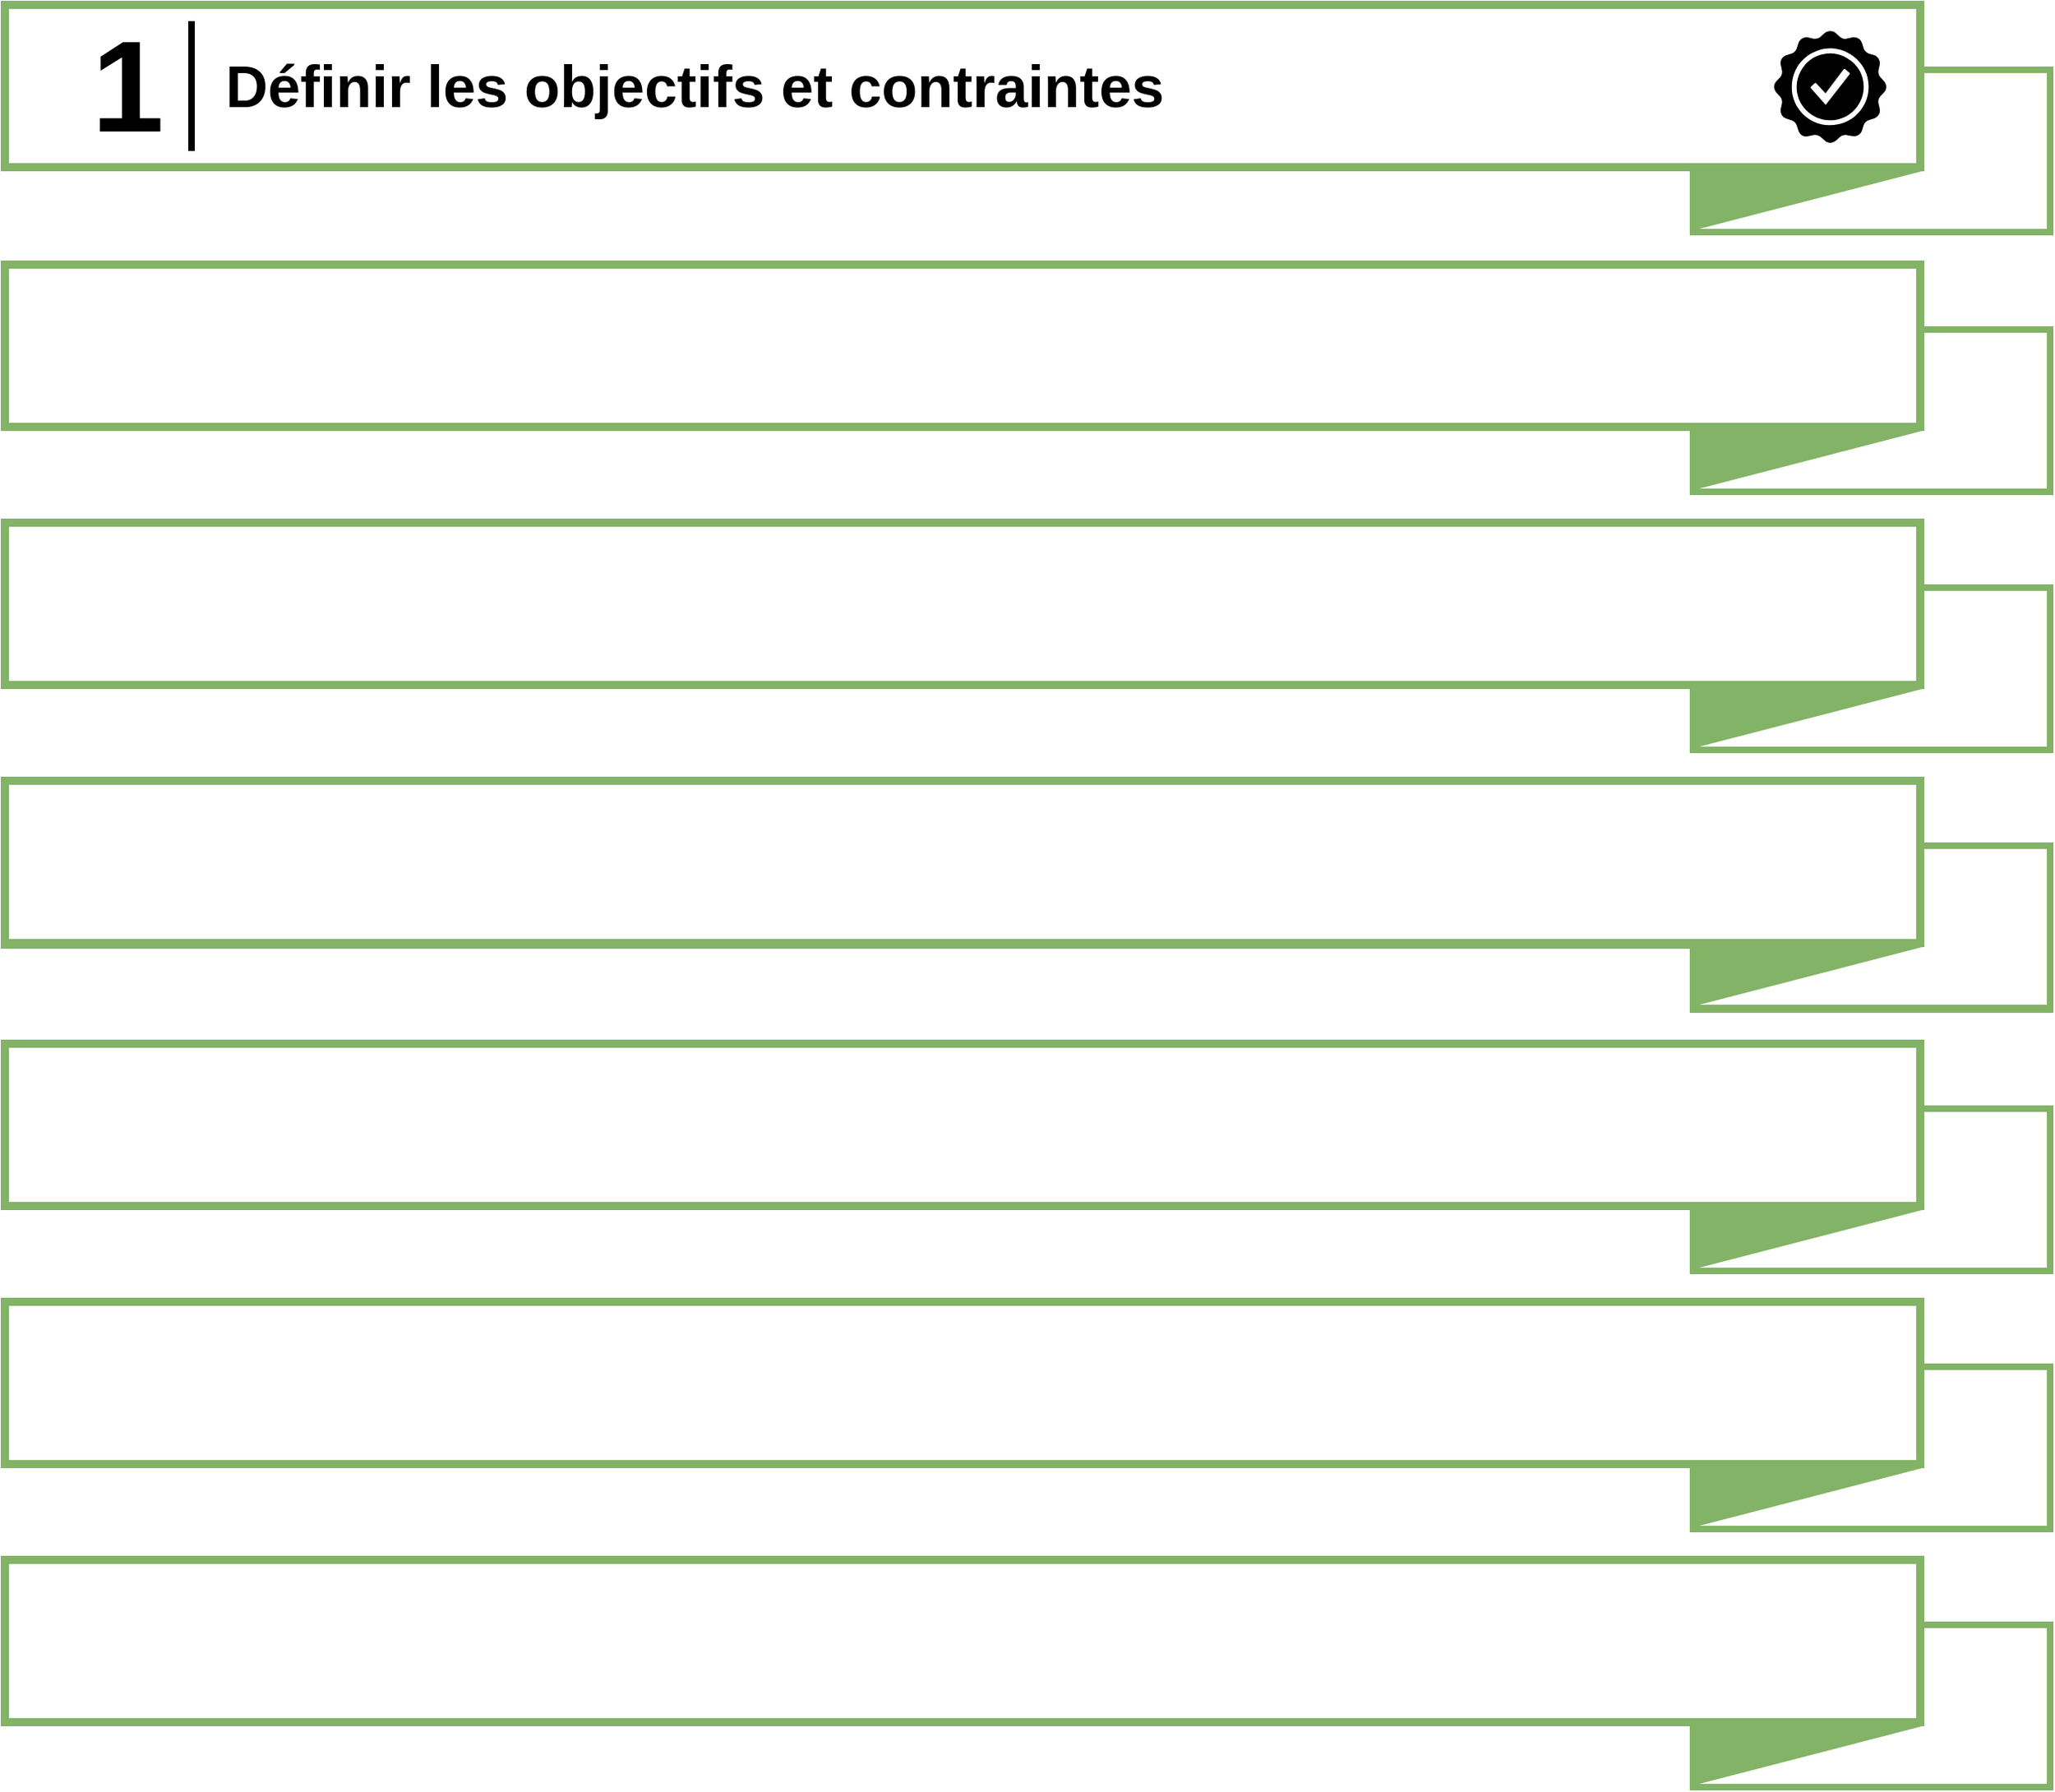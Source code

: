 <mxfile version="16.5.1" type="device"><diagram name="Page-1" id="1622d65d-c77d-c4b6-e0e7-3c11208c8684"><mxGraphModel dx="2816" dy="1782" grid="1" gridSize="10" guides="1" tooltips="1" connect="1" arrows="1" fold="1" page="1" pageScale="1.5" pageWidth="1169" pageHeight="826" background="none" math="0" shadow="0"><root><mxCell id="0" style=";html=1;"/><mxCell id="1" style=";html=1;" parent="0"/><mxCell id="869962fe87da545-3" value="" style="whiteSpace=wrap;html=1;rounded=0;shadow=0;dashed=0;strokeWidth=4;fontFamily=Tahoma;fontSize=10;fontColor=#FFFFFF;strokeColor=#82B366;fillColor=default;gradientColor=none;gradientDirection=west;" parent="1" vertex="1"><mxGeometry x="1360" y="122" width="220" height="100" as="geometry"/></mxCell><mxCell id="869962fe87da545-2" value="" style="html=1;shadow=0;dashed=0;align=center;verticalAlign=middle;shape=mxgraph.arrows2.arrow;dy=0;dx=0;notch=0;rounded=0;strokeColor=#82B366;strokeWidth=5;fillColor=default;fontFamily=Tahoma;fontSize=10;fontColor=#FFFFFF;gradientColor=none;gradientDirection=east;" parent="1" vertex="1"><mxGeometry x="320" y="82" width="1180" height="100" as="geometry"/></mxCell><mxCell id="869962fe87da545-4" value="" style="verticalLabelPosition=bottom;verticalAlign=top;html=1;strokeWidth=4;shape=mxgraph.basic.orthogonal_triangle;rounded=0;shadow=0;dashed=0;fontFamily=Tahoma;fontSize=10;fontColor=#FFFFFF;flipV=1;fillColor=#82B366;strokeColor=none;" parent="1" vertex="1"><mxGeometry x="1360" y="184" width="143" height="37" as="geometry"/></mxCell><mxCell id="869962fe87da545-19" value="&lt;font style=&quot;font-size: 80px&quot; color=&quot;#000000&quot;&gt;1&lt;/font&gt;" style="text;html=1;strokeColor=none;fillColor=none;align=right;verticalAlign=middle;whiteSpace=wrap;rounded=0;shadow=0;dashed=0;fontFamily=Helvetica;fontSize=80;fontColor=#FFFFFF;fontStyle=1" parent="1" vertex="1"><mxGeometry x="370" y="92" width="50" height="80" as="geometry"/></mxCell><mxCell id="869962fe87da545-24" value="" style="line;strokeWidth=4;direction=south;html=1;rounded=0;shadow=0;dashed=0;fillColor=none;gradientColor=#AD0002;fontFamily=Helvetica;fontSize=150;fontColor=#FFFFFF;align=right;strokeColor=#000000;" parent="1" vertex="1"><mxGeometry x="430" y="92" width="10" height="80" as="geometry"/></mxCell><mxCell id="lwEGc4vEuPetbj3JGyn8-16" value="&lt;h1 style=&quot;font-size: 36px&quot;&gt;&lt;span style=&quot;font-size: 36px&quot;&gt;&lt;font style=&quot;font-size: 36px&quot; color=&quot;#000000&quot;&gt;Définir les objectifs et contraintes&lt;/font&gt;&lt;/span&gt;&lt;br style=&quot;font-size: 36px&quot;&gt;&lt;/h1&gt;" style="text;html=1;strokeColor=none;fillColor=none;spacing=0;spacingTop=0;whiteSpace=wrap;overflow=hidden;rounded=0;shadow=0;dashed=0;fontFamily=Helvetica;fontSize=36;fontColor=#FFFFFF;align=left;verticalAlign=middle;horizontal=1;" parent="1" vertex="1"><mxGeometry x="456" y="82" width="930" height="100" as="geometry"/></mxCell><mxCell id="lwEGc4vEuPetbj3JGyn8-61" value="" style="shadow=0;dashed=0;html=1;strokeColor=none;fillColor=#000000;labelPosition=center;verticalLabelPosition=bottom;verticalAlign=top;shape=mxgraph.office.concepts.best_practices;rounded=0;fontFamily=Helvetica;fontSize=12;fontColor=#FFFFFF;align=left;" parent="1" vertex="1"><mxGeometry x="1409.5" y="97.5" width="70" height="70" as="geometry"/></mxCell><mxCell id="Plx5w7UJcnRoztjxgcqJ-49" value="" style="whiteSpace=wrap;html=1;rounded=0;shadow=0;dashed=0;strokeWidth=4;fontFamily=Tahoma;fontSize=10;fontColor=#FFFFFF;strokeColor=#82B366;fillColor=default;gradientColor=none;gradientDirection=west;" vertex="1" parent="1"><mxGeometry x="1360" y="282" width="220" height="100" as="geometry"/></mxCell><mxCell id="Plx5w7UJcnRoztjxgcqJ-50" value="" style="html=1;shadow=0;dashed=0;align=center;verticalAlign=middle;shape=mxgraph.arrows2.arrow;dy=0;dx=0;notch=0;rounded=0;strokeColor=#82B366;strokeWidth=5;fillColor=default;fontFamily=Tahoma;fontSize=10;fontColor=#FFFFFF;gradientColor=none;gradientDirection=east;" vertex="1" parent="1"><mxGeometry x="320" y="242" width="1180" height="100" as="geometry"/></mxCell><mxCell id="Plx5w7UJcnRoztjxgcqJ-51" value="" style="verticalLabelPosition=bottom;verticalAlign=top;html=1;strokeWidth=4;shape=mxgraph.basic.orthogonal_triangle;rounded=0;shadow=0;dashed=0;fontFamily=Tahoma;fontSize=10;fontColor=#FFFFFF;flipV=1;fillColor=#82B366;strokeColor=none;" vertex="1" parent="1"><mxGeometry x="1360" y="344" width="143" height="37" as="geometry"/></mxCell><mxCell id="Plx5w7UJcnRoztjxgcqJ-52" value="&lt;font style=&quot;font-size: 80px&quot; color=&quot;#000000&quot;&gt;2&lt;/font&gt;" style="text;html=1;strokeColor=none;fillColor=none;align=right;verticalAlign=middle;whiteSpace=wrap;rounded=0;shadow=0;dashed=0;fontFamily=Helvetica;fontSize=80;fontColor=#FFFFFF;fontStyle=1" vertex="1" parent="1"><mxGeometry x="370" y="252" width="50" height="80" as="geometry"/></mxCell><mxCell id="Plx5w7UJcnRoztjxgcqJ-53" value="" style="line;strokeWidth=4;direction=south;html=1;rounded=0;shadow=0;dashed=0;fillColor=none;gradientColor=#AD0002;fontFamily=Helvetica;fontSize=150;fontColor=#FFFFFF;align=right;strokeColor=#000000;" vertex="1" parent="1"><mxGeometry x="430" y="252" width="10" height="80" as="geometry"/></mxCell><mxCell id="Plx5w7UJcnRoztjxgcqJ-54" value="&lt;h1 style=&quot;font-size: 36px&quot;&gt;&lt;font color=&quot;#000000&quot;&gt;Analyser les process de dev/déploiement existant&lt;/font&gt;&lt;/h1&gt;" style="text;html=1;strokeColor=none;fillColor=none;spacing=0;spacingTop=0;whiteSpace=wrap;overflow=hidden;rounded=0;shadow=0;dashed=0;fontFamily=Helvetica;fontSize=36;fontColor=#FFFFFF;align=left;verticalAlign=middle;horizontal=1;" vertex="1" parent="1"><mxGeometry x="456" y="242" width="930" height="100" as="geometry"/></mxCell><mxCell id="Plx5w7UJcnRoztjxgcqJ-56" value="" style="whiteSpace=wrap;html=1;rounded=0;shadow=0;dashed=0;strokeWidth=4;fontFamily=Tahoma;fontSize=10;fontColor=#FFFFFF;strokeColor=#82B366;fillColor=default;gradientColor=none;gradientDirection=west;" vertex="1" parent="1"><mxGeometry x="1360" y="441" width="220" height="100" as="geometry"/></mxCell><mxCell id="Plx5w7UJcnRoztjxgcqJ-57" value="" style="html=1;shadow=0;dashed=0;align=center;verticalAlign=middle;shape=mxgraph.arrows2.arrow;dy=0;dx=0;notch=0;rounded=0;strokeColor=#82B366;strokeWidth=5;fillColor=default;fontFamily=Tahoma;fontSize=10;fontColor=#FFFFFF;gradientColor=none;gradientDirection=east;" vertex="1" parent="1"><mxGeometry x="320" y="401" width="1180" height="100" as="geometry"/></mxCell><mxCell id="Plx5w7UJcnRoztjxgcqJ-58" value="" style="verticalLabelPosition=bottom;verticalAlign=top;html=1;strokeWidth=4;shape=mxgraph.basic.orthogonal_triangle;rounded=0;shadow=0;dashed=0;fontFamily=Tahoma;fontSize=10;fontColor=#FFFFFF;flipV=1;fillColor=#82B366;strokeColor=none;" vertex="1" parent="1"><mxGeometry x="1360" y="503" width="143" height="37" as="geometry"/></mxCell><mxCell id="Plx5w7UJcnRoztjxgcqJ-59" value="&lt;font style=&quot;font-size: 80px&quot; color=&quot;#000000&quot;&gt;3&lt;/font&gt;" style="text;html=1;strokeColor=none;fillColor=none;align=right;verticalAlign=middle;whiteSpace=wrap;rounded=0;shadow=0;dashed=0;fontFamily=Helvetica;fontSize=80;fontColor=#FFFFFF;fontStyle=1" vertex="1" parent="1"><mxGeometry x="370" y="411" width="50" height="80" as="geometry"/></mxCell><mxCell id="Plx5w7UJcnRoztjxgcqJ-60" value="" style="line;strokeWidth=4;direction=south;html=1;rounded=0;shadow=0;dashed=0;fillColor=none;gradientColor=#AD0002;fontFamily=Helvetica;fontSize=150;fontColor=#FFFFFF;align=right;strokeColor=#000000;" vertex="1" parent="1"><mxGeometry x="430" y="411" width="10" height="80" as="geometry"/></mxCell><mxCell id="Plx5w7UJcnRoztjxgcqJ-61" value="&lt;h1 style=&quot;font-size: 36px&quot;&gt;&lt;b&gt;&lt;font color=&quot;#000000&quot;&gt;Déterminer les étapes clés ou cas particuliers&lt;/font&gt;&lt;/b&gt;&lt;br style=&quot;font-size: 36px&quot;&gt;&lt;/h1&gt;" style="text;html=1;strokeColor=none;fillColor=none;spacing=0;spacingTop=0;whiteSpace=wrap;overflow=hidden;rounded=0;shadow=0;dashed=0;fontFamily=Helvetica;fontSize=36;fontColor=#FFFFFF;align=left;verticalAlign=middle;horizontal=1;" vertex="1" parent="1"><mxGeometry x="456" y="401" width="930" height="100" as="geometry"/></mxCell><mxCell id="Plx5w7UJcnRoztjxgcqJ-63" value="" style="whiteSpace=wrap;html=1;rounded=0;shadow=0;dashed=0;strokeWidth=4;fontFamily=Tahoma;fontSize=10;fontColor=#FFFFFF;strokeColor=#82B366;fillColor=default;gradientColor=none;gradientDirection=west;" vertex="1" parent="1"><mxGeometry x="1360" y="601" width="220" height="100" as="geometry"/></mxCell><mxCell id="Plx5w7UJcnRoztjxgcqJ-64" value="" style="html=1;shadow=0;dashed=0;align=center;verticalAlign=middle;shape=mxgraph.arrows2.arrow;dy=0;dx=0;notch=0;rounded=0;strokeColor=#82B366;strokeWidth=5;fillColor=default;fontFamily=Tahoma;fontSize=10;fontColor=#FFFFFF;gradientColor=none;gradientDirection=east;" vertex="1" parent="1"><mxGeometry x="320" y="561" width="1180" height="100" as="geometry"/></mxCell><mxCell id="Plx5w7UJcnRoztjxgcqJ-65" value="" style="verticalLabelPosition=bottom;verticalAlign=top;html=1;strokeWidth=4;shape=mxgraph.basic.orthogonal_triangle;rounded=0;shadow=0;dashed=0;fontFamily=Tahoma;fontSize=10;fontColor=#FFFFFF;flipV=1;fillColor=#82B366;strokeColor=none;" vertex="1" parent="1"><mxGeometry x="1360" y="663" width="143" height="37" as="geometry"/></mxCell><mxCell id="Plx5w7UJcnRoztjxgcqJ-66" value="&lt;font style=&quot;font-size: 80px&quot; color=&quot;#000000&quot;&gt;4&lt;/font&gt;" style="text;html=1;strokeColor=none;fillColor=none;align=right;verticalAlign=middle;whiteSpace=wrap;rounded=0;shadow=0;dashed=0;fontFamily=Helvetica;fontSize=80;fontColor=#FFFFFF;fontStyle=1" vertex="1" parent="1"><mxGeometry x="370" y="571" width="50" height="80" as="geometry"/></mxCell><mxCell id="Plx5w7UJcnRoztjxgcqJ-67" value="" style="line;strokeWidth=4;direction=south;html=1;rounded=0;shadow=0;dashed=0;fillColor=none;gradientColor=#AD0002;fontFamily=Helvetica;fontSize=150;fontColor=#FFFFFF;align=right;strokeColor=#000000;" vertex="1" parent="1"><mxGeometry x="430" y="571" width="10" height="80" as="geometry"/></mxCell><mxCell id="Plx5w7UJcnRoztjxgcqJ-68" value="&lt;h1 style=&quot;font-size: 36px&quot;&gt;&lt;b&gt;&lt;font color=&quot;#000000&quot;&gt;Définir les feedbacks aux différentes étapes&lt;/font&gt;&lt;/b&gt;&lt;br style=&quot;font-size: 36px&quot;&gt;&lt;/h1&gt;" style="text;html=1;strokeColor=none;fillColor=none;spacing=0;spacingTop=0;whiteSpace=wrap;overflow=hidden;rounded=0;shadow=0;dashed=0;fontFamily=Helvetica;fontSize=36;fontColor=#FFFFFF;align=left;verticalAlign=middle;horizontal=1;" vertex="1" parent="1"><mxGeometry x="456" y="561" width="930" height="100" as="geometry"/></mxCell><mxCell id="Plx5w7UJcnRoztjxgcqJ-70" value="" style="whiteSpace=wrap;html=1;rounded=0;shadow=0;dashed=0;strokeWidth=4;fontFamily=Tahoma;fontSize=10;fontColor=#FFFFFF;strokeColor=#82B366;fillColor=default;gradientColor=none;gradientDirection=west;" vertex="1" parent="1"><mxGeometry x="1360" y="762" width="220" height="100" as="geometry"/></mxCell><mxCell id="Plx5w7UJcnRoztjxgcqJ-71" value="" style="html=1;shadow=0;dashed=0;align=center;verticalAlign=middle;shape=mxgraph.arrows2.arrow;dy=0;dx=0;notch=0;rounded=0;strokeColor=#82B366;strokeWidth=5;fillColor=default;fontFamily=Tahoma;fontSize=10;fontColor=#FFFFFF;gradientColor=none;gradientDirection=east;" vertex="1" parent="1"><mxGeometry x="320" y="722" width="1180" height="100" as="geometry"/></mxCell><mxCell id="Plx5w7UJcnRoztjxgcqJ-72" value="" style="verticalLabelPosition=bottom;verticalAlign=top;html=1;strokeWidth=4;shape=mxgraph.basic.orthogonal_triangle;rounded=0;shadow=0;dashed=0;fontFamily=Tahoma;fontSize=10;fontColor=#FFFFFF;flipV=1;fillColor=#82B366;strokeColor=none;" vertex="1" parent="1"><mxGeometry x="1360" y="824" width="143" height="37" as="geometry"/></mxCell><mxCell id="Plx5w7UJcnRoztjxgcqJ-73" value="&lt;font style=&quot;font-size: 80px&quot; color=&quot;#000000&quot;&gt;5&lt;/font&gt;" style="text;html=1;strokeColor=none;fillColor=none;align=right;verticalAlign=middle;whiteSpace=wrap;rounded=0;shadow=0;dashed=0;fontFamily=Helvetica;fontSize=80;fontColor=#FFFFFF;fontStyle=1" vertex="1" parent="1"><mxGeometry x="370" y="732" width="50" height="80" as="geometry"/></mxCell><mxCell id="Plx5w7UJcnRoztjxgcqJ-74" value="" style="line;strokeWidth=4;direction=south;html=1;rounded=0;shadow=0;dashed=0;fillColor=none;gradientColor=#AD0002;fontFamily=Helvetica;fontSize=150;fontColor=#FFFFFF;align=right;strokeColor=#000000;" vertex="1" parent="1"><mxGeometry x="430" y="732" width="10" height="80" as="geometry"/></mxCell><mxCell id="Plx5w7UJcnRoztjxgcqJ-75" value="&lt;h1 style=&quot;font-size: 36px&quot;&gt;&lt;b&gt;&lt;font color=&quot;#000000&quot;&gt;Définir les taches déclenchées automatiquement&lt;/font&gt;&lt;/b&gt;&lt;br style=&quot;font-size: 36px&quot;&gt;&lt;/h1&gt;" style="text;html=1;strokeColor=none;fillColor=none;spacing=0;spacingTop=0;whiteSpace=wrap;overflow=hidden;rounded=0;shadow=0;dashed=0;fontFamily=Helvetica;fontSize=36;fontColor=#FFFFFF;align=left;verticalAlign=middle;horizontal=1;" vertex="1" parent="1"><mxGeometry x="456" y="722" width="930" height="100" as="geometry"/></mxCell><mxCell id="Plx5w7UJcnRoztjxgcqJ-77" value="" style="whiteSpace=wrap;html=1;rounded=0;shadow=0;dashed=0;strokeWidth=4;fontFamily=Tahoma;fontSize=10;fontColor=#FFFFFF;strokeColor=#82B366;fillColor=default;gradientColor=none;gradientDirection=west;" vertex="1" parent="1"><mxGeometry x="1360" y="921" width="220" height="100" as="geometry"/></mxCell><mxCell id="Plx5w7UJcnRoztjxgcqJ-78" value="" style="html=1;shadow=0;dashed=0;align=center;verticalAlign=middle;shape=mxgraph.arrows2.arrow;dy=0;dx=0;notch=0;rounded=0;strokeColor=#82B366;strokeWidth=5;fillColor=default;fontFamily=Tahoma;fontSize=10;fontColor=#FFFFFF;gradientColor=none;gradientDirection=east;" vertex="1" parent="1"><mxGeometry x="320" y="881" width="1180" height="100" as="geometry"/></mxCell><mxCell id="Plx5w7UJcnRoztjxgcqJ-79" value="" style="verticalLabelPosition=bottom;verticalAlign=top;html=1;strokeWidth=4;shape=mxgraph.basic.orthogonal_triangle;rounded=0;shadow=0;dashed=0;fontFamily=Tahoma;fontSize=10;fontColor=#FFFFFF;flipV=1;fillColor=#82B366;strokeColor=none;" vertex="1" parent="1"><mxGeometry x="1360" y="983" width="143" height="37" as="geometry"/></mxCell><mxCell id="Plx5w7UJcnRoztjxgcqJ-80" value="&lt;font style=&quot;font-size: 80px&quot; color=&quot;#000000&quot;&gt;6&lt;/font&gt;" style="text;html=1;strokeColor=none;fillColor=none;align=right;verticalAlign=middle;whiteSpace=wrap;rounded=0;shadow=0;dashed=0;fontFamily=Helvetica;fontSize=80;fontColor=#FFFFFF;fontStyle=1" vertex="1" parent="1"><mxGeometry x="370" y="891" width="50" height="80" as="geometry"/></mxCell><mxCell id="Plx5w7UJcnRoztjxgcqJ-81" value="" style="line;strokeWidth=4;direction=south;html=1;rounded=0;shadow=0;dashed=0;fillColor=none;gradientColor=#AD0002;fontFamily=Helvetica;fontSize=150;fontColor=#FFFFFF;align=right;strokeColor=#000000;" vertex="1" parent="1"><mxGeometry x="430" y="891" width="10" height="80" as="geometry"/></mxCell><mxCell id="Plx5w7UJcnRoztjxgcqJ-82" value="&lt;h1 style=&quot;font-size: 36px&quot;&gt;&lt;b&gt;&lt;font color=&quot;#000000&quot;&gt;Choisir les outils&lt;/font&gt;&lt;/b&gt;&lt;br style=&quot;font-size: 36px&quot;&gt;&lt;/h1&gt;" style="text;html=1;strokeColor=none;fillColor=none;spacing=0;spacingTop=0;whiteSpace=wrap;overflow=hidden;rounded=0;shadow=0;dashed=0;fontFamily=Helvetica;fontSize=36;fontColor=#FFFFFF;align=left;verticalAlign=middle;horizontal=1;" vertex="1" parent="1"><mxGeometry x="456" y="881" width="930" height="100" as="geometry"/></mxCell><mxCell id="Plx5w7UJcnRoztjxgcqJ-84" value="" style="whiteSpace=wrap;html=1;rounded=0;shadow=0;dashed=0;strokeWidth=4;fontFamily=Tahoma;fontSize=10;fontColor=#FFFFFF;strokeColor=#82B366;fillColor=default;gradientColor=none;gradientDirection=west;" vertex="1" parent="1"><mxGeometry x="1360" y="1080" width="220" height="100" as="geometry"/></mxCell><mxCell id="Plx5w7UJcnRoztjxgcqJ-85" value="" style="html=1;shadow=0;dashed=0;align=center;verticalAlign=middle;shape=mxgraph.arrows2.arrow;dy=0;dx=0;notch=0;rounded=0;strokeColor=#82B366;strokeWidth=5;fillColor=default;fontFamily=Tahoma;fontSize=10;fontColor=#FFFFFF;gradientColor=none;gradientDirection=east;" vertex="1" parent="1"><mxGeometry x="320" y="1040" width="1180" height="100" as="geometry"/></mxCell><mxCell id="Plx5w7UJcnRoztjxgcqJ-86" value="" style="verticalLabelPosition=bottom;verticalAlign=top;html=1;strokeWidth=4;shape=mxgraph.basic.orthogonal_triangle;rounded=0;shadow=0;dashed=0;fontFamily=Tahoma;fontSize=10;fontColor=#FFFFFF;flipV=1;fillColor=#82B366;strokeColor=none;" vertex="1" parent="1"><mxGeometry x="1360" y="1142" width="143" height="37" as="geometry"/></mxCell><mxCell id="Plx5w7UJcnRoztjxgcqJ-87" value="&lt;font style=&quot;font-size: 80px&quot; color=&quot;#000000&quot;&gt;7&lt;/font&gt;" style="text;html=1;strokeColor=none;fillColor=none;align=right;verticalAlign=middle;whiteSpace=wrap;rounded=0;shadow=0;dashed=0;fontFamily=Helvetica;fontSize=80;fontColor=#FFFFFF;fontStyle=1" vertex="1" parent="1"><mxGeometry x="370" y="1050" width="50" height="80" as="geometry"/></mxCell><mxCell id="Plx5w7UJcnRoztjxgcqJ-88" value="" style="line;strokeWidth=4;direction=south;html=1;rounded=0;shadow=0;dashed=0;fillColor=none;gradientColor=#AD0002;fontFamily=Helvetica;fontSize=150;fontColor=#FFFFFF;align=right;strokeColor=#000000;" vertex="1" parent="1"><mxGeometry x="430" y="1050" width="10" height="80" as="geometry"/></mxCell><mxCell id="Plx5w7UJcnRoztjxgcqJ-89" value="&lt;h1 style=&quot;font-size: 36px&quot;&gt;&lt;b&gt;&lt;font color=&quot;#000000&quot;&gt;Implémenter le/les pipelines&lt;/font&gt;&lt;/b&gt;&lt;br style=&quot;font-size: 36px&quot;&gt;&lt;/h1&gt;" style="text;html=1;strokeColor=none;fillColor=none;spacing=0;spacingTop=0;whiteSpace=wrap;overflow=hidden;rounded=0;shadow=0;dashed=0;fontFamily=Helvetica;fontSize=36;fontColor=#FFFFFF;align=left;verticalAlign=middle;horizontal=1;" vertex="1" parent="1"><mxGeometry x="456" y="1040" width="930" height="100" as="geometry"/></mxCell><mxCell id="Plx5w7UJcnRoztjxgcqJ-91" value="" style="shadow=0;dashed=0;html=1;strokeColor=none;fillColor=#000000;labelPosition=center;verticalLabelPosition=bottom;verticalAlign=top;shape=mxgraph.office.concepts.on_premises;rounded=0;fontFamily=Helvetica;fontSize=12;fontColor=#FFFFFF;align=left;aspect=fixed;" vertex="1" parent="1"><mxGeometry x="1419.75" y="252" width="49.5" height="79.7" as="geometry"/></mxCell><mxCell id="Plx5w7UJcnRoztjxgcqJ-92" value="" style="shadow=0;dashed=0;html=1;strokeColor=none;fillColor=#000000;labelPosition=center;verticalLabelPosition=bottom;verticalAlign=top;shape=mxgraph.office.users.users;rounded=0;fontFamily=Helvetica;fontSize=12;fontColor=#FFFFFF;align=left;" vertex="1" parent="1"><mxGeometry x="1409.5" y="416" width="71" height="70" as="geometry"/></mxCell><mxCell id="Plx5w7UJcnRoztjxgcqJ-93" value="" style="verticalLabelPosition=bottom;shadow=0;dashed=0;align=center;html=1;verticalAlign=top;strokeWidth=1;shape=mxgraph.mockup.graphics.gauge;fillColor=#000000;strokeColor=#999999;gaugePos=25;scaleColors=#bbddff,#ddeeff,#99ccff;gaugeLabels=,,;needleColor=#008cff;fontSize=36;" vertex="1" parent="1"><mxGeometry x="1409.5" y="570" width="78" height="81" as="geometry"/></mxCell><mxCell id="Plx5w7UJcnRoztjxgcqJ-94" value="" style="shape=mxgraph.signs.safety.high_voltage_2;html=1;pointerEvents=1;verticalLabelPosition=bottom;verticalAlign=top;align=center;sketch=0;fontSize=36;aspect=fixed;fillColor=#000000;" vertex="1" parent="1"><mxGeometry x="1428.74" y="732" width="32.53" height="80.5" as="geometry"/></mxCell><mxCell id="Plx5w7UJcnRoztjxgcqJ-95" value="" style="shadow=0;dashed=0;html=1;strokeColor=none;fillColor=#000000;labelPosition=center;verticalLabelPosition=bottom;verticalAlign=top;shape=mxgraph.office.concepts.maintenance;rounded=0;fontFamily=Helvetica;fontSize=12;fontColor=#FFFFFF;align=left;" vertex="1" parent="1"><mxGeometry x="1416.5" y="891" width="64" height="80" as="geometry"/></mxCell><mxCell id="Plx5w7UJcnRoztjxgcqJ-96" value="" style="shape=mxgraph.signs.sports.kayak;html=1;pointerEvents=1;verticalLabelPosition=bottom;verticalAlign=top;align=center;sketch=0;fontSize=36;fillColor=#000000;" vertex="1" parent="1"><mxGeometry x="1395.5" y="1051" width="84" height="79" as="geometry"/></mxCell><object label="Cache 2" id="Plx5w7UJcnRoztjxgcqJ-1"><mxCell parent="0"/></object><mxCell id="Plx5w7UJcnRoztjxgcqJ-98" value="" style="whiteSpace=wrap;html=1;rounded=0;shadow=0;dashed=0;strokeWidth=4;fontFamily=Tahoma;fontSize=10;fontColor=#FFFFFF;strokeColor=#82B366;fillColor=default;gradientColor=none;gradientDirection=west;" vertex="1" parent="Plx5w7UJcnRoztjxgcqJ-1"><mxGeometry x="1360" y="282" width="220" height="100" as="geometry"/></mxCell><mxCell id="Plx5w7UJcnRoztjxgcqJ-99" value="" style="html=1;shadow=0;dashed=0;align=center;verticalAlign=middle;shape=mxgraph.arrows2.arrow;dy=0;dx=0;notch=0;rounded=0;strokeColor=#82B366;strokeWidth=5;fillColor=default;fontFamily=Tahoma;fontSize=10;fontColor=#FFFFFF;gradientColor=none;gradientDirection=east;" vertex="1" parent="Plx5w7UJcnRoztjxgcqJ-1"><mxGeometry x="320" y="242" width="1180" height="100" as="geometry"/></mxCell><mxCell id="Plx5w7UJcnRoztjxgcqJ-100" value="" style="verticalLabelPosition=bottom;verticalAlign=top;html=1;strokeWidth=4;shape=mxgraph.basic.orthogonal_triangle;rounded=0;shadow=0;dashed=0;fontFamily=Tahoma;fontSize=10;fontColor=#FFFFFF;flipV=1;fillColor=#82B366;strokeColor=none;" vertex="1" parent="Plx5w7UJcnRoztjxgcqJ-1"><mxGeometry x="1360" y="344" width="143" height="37" as="geometry"/></mxCell><object label="Cache 3" id="Plx5w7UJcnRoztjxgcqJ-106"><mxCell parent="0"/></object><mxCell id="Plx5w7UJcnRoztjxgcqJ-108" value="" style="whiteSpace=wrap;html=1;rounded=0;shadow=0;dashed=0;strokeWidth=4;fontFamily=Tahoma;fontSize=10;fontColor=#FFFFFF;strokeColor=#82B366;fillColor=default;gradientColor=none;gradientDirection=west;" vertex="1" parent="Plx5w7UJcnRoztjxgcqJ-106"><mxGeometry x="1360" y="441" width="220" height="100" as="geometry"/></mxCell><mxCell id="Plx5w7UJcnRoztjxgcqJ-109" value="" style="html=1;shadow=0;dashed=0;align=center;verticalAlign=middle;shape=mxgraph.arrows2.arrow;dy=0;dx=0;notch=0;rounded=0;strokeColor=#82B366;strokeWidth=5;fillColor=default;fontFamily=Tahoma;fontSize=10;fontColor=#FFFFFF;gradientColor=none;gradientDirection=east;" vertex="1" parent="Plx5w7UJcnRoztjxgcqJ-106"><mxGeometry x="320" y="401" width="1180" height="100" as="geometry"/></mxCell><mxCell id="Plx5w7UJcnRoztjxgcqJ-110" value="" style="verticalLabelPosition=bottom;verticalAlign=top;html=1;strokeWidth=4;shape=mxgraph.basic.orthogonal_triangle;rounded=0;shadow=0;dashed=0;fontFamily=Tahoma;fontSize=10;fontColor=#FFFFFF;flipV=1;fillColor=#82B366;strokeColor=none;" vertex="1" parent="Plx5w7UJcnRoztjxgcqJ-106"><mxGeometry x="1360" y="503" width="143" height="37" as="geometry"/></mxCell><object label="Cache 4" id="Plx5w7UJcnRoztjxgcqJ-111"><mxCell parent="0"/></object><mxCell id="Plx5w7UJcnRoztjxgcqJ-113" value="" style="whiteSpace=wrap;html=1;rounded=0;shadow=0;dashed=0;strokeWidth=4;fontFamily=Tahoma;fontSize=10;fontColor=#FFFFFF;strokeColor=#82B366;fillColor=default;gradientColor=none;gradientDirection=west;" vertex="1" parent="Plx5w7UJcnRoztjxgcqJ-111"><mxGeometry x="1360" y="600" width="220" height="100" as="geometry"/></mxCell><mxCell id="Plx5w7UJcnRoztjxgcqJ-114" value="" style="html=1;shadow=0;dashed=0;align=center;verticalAlign=middle;shape=mxgraph.arrows2.arrow;dy=0;dx=0;notch=0;rounded=0;strokeColor=#82B366;strokeWidth=5;fillColor=default;fontFamily=Tahoma;fontSize=10;fontColor=#FFFFFF;gradientColor=none;gradientDirection=east;" vertex="1" parent="Plx5w7UJcnRoztjxgcqJ-111"><mxGeometry x="320" y="560" width="1180" height="100" as="geometry"/></mxCell><mxCell id="Plx5w7UJcnRoztjxgcqJ-115" value="" style="verticalLabelPosition=bottom;verticalAlign=top;html=1;strokeWidth=4;shape=mxgraph.basic.orthogonal_triangle;rounded=0;shadow=0;dashed=0;fontFamily=Tahoma;fontSize=10;fontColor=#FFFFFF;flipV=1;fillColor=#82B366;strokeColor=none;" vertex="1" parent="Plx5w7UJcnRoztjxgcqJ-111"><mxGeometry x="1360" y="662" width="143" height="37" as="geometry"/></mxCell><object label="Cache 5" id="Plx5w7UJcnRoztjxgcqJ-116"><mxCell parent="0"/></object><mxCell id="Plx5w7UJcnRoztjxgcqJ-118" value="" style="whiteSpace=wrap;html=1;rounded=0;shadow=0;dashed=0;strokeWidth=4;fontFamily=Tahoma;fontSize=10;fontColor=#FFFFFF;strokeColor=#82B366;fillColor=default;gradientColor=none;gradientDirection=west;" vertex="1" parent="Plx5w7UJcnRoztjxgcqJ-116"><mxGeometry x="1360" y="762" width="220" height="100" as="geometry"/></mxCell><mxCell id="Plx5w7UJcnRoztjxgcqJ-119" value="" style="html=1;shadow=0;dashed=0;align=center;verticalAlign=middle;shape=mxgraph.arrows2.arrow;dy=0;dx=0;notch=0;rounded=0;strokeColor=#82B366;strokeWidth=5;fillColor=default;fontFamily=Tahoma;fontSize=10;fontColor=#FFFFFF;gradientColor=none;gradientDirection=east;" vertex="1" parent="Plx5w7UJcnRoztjxgcqJ-116"><mxGeometry x="320" y="722" width="1180" height="100" as="geometry"/></mxCell><mxCell id="Plx5w7UJcnRoztjxgcqJ-120" value="" style="verticalLabelPosition=bottom;verticalAlign=top;html=1;strokeWidth=4;shape=mxgraph.basic.orthogonal_triangle;rounded=0;shadow=0;dashed=0;fontFamily=Tahoma;fontSize=10;fontColor=#FFFFFF;flipV=1;fillColor=#82B366;strokeColor=none;" vertex="1" parent="Plx5w7UJcnRoztjxgcqJ-116"><mxGeometry x="1360" y="824" width="143" height="37" as="geometry"/></mxCell><object label="Cache 6" id="Plx5w7UJcnRoztjxgcqJ-121"><mxCell parent="0"/></object><mxCell id="Plx5w7UJcnRoztjxgcqJ-123" value="" style="whiteSpace=wrap;html=1;rounded=0;shadow=0;dashed=0;strokeWidth=4;fontFamily=Tahoma;fontSize=10;fontColor=#FFFFFF;strokeColor=#82B366;fillColor=default;gradientColor=none;gradientDirection=west;" vertex="1" parent="Plx5w7UJcnRoztjxgcqJ-121"><mxGeometry x="1360" y="921" width="220" height="100" as="geometry"/></mxCell><mxCell id="Plx5w7UJcnRoztjxgcqJ-124" value="" style="html=1;shadow=0;dashed=0;align=center;verticalAlign=middle;shape=mxgraph.arrows2.arrow;dy=0;dx=0;notch=0;rounded=0;strokeColor=#82B366;strokeWidth=5;fillColor=default;fontFamily=Tahoma;fontSize=10;fontColor=#FFFFFF;gradientColor=none;gradientDirection=east;" vertex="1" parent="Plx5w7UJcnRoztjxgcqJ-121"><mxGeometry x="320" y="881" width="1180" height="100" as="geometry"/></mxCell><mxCell id="Plx5w7UJcnRoztjxgcqJ-125" value="" style="verticalLabelPosition=bottom;verticalAlign=top;html=1;strokeWidth=4;shape=mxgraph.basic.orthogonal_triangle;rounded=0;shadow=0;dashed=0;fontFamily=Tahoma;fontSize=10;fontColor=#FFFFFF;flipV=1;fillColor=#82B366;strokeColor=none;" vertex="1" parent="Plx5w7UJcnRoztjxgcqJ-121"><mxGeometry x="1360" y="983" width="143" height="37" as="geometry"/></mxCell><object label="Cache 7" id="Plx5w7UJcnRoztjxgcqJ-126"><mxCell parent="0"/></object><mxCell id="Plx5w7UJcnRoztjxgcqJ-128" value="" style="whiteSpace=wrap;html=1;rounded=0;shadow=0;dashed=0;strokeWidth=4;fontFamily=Tahoma;fontSize=10;fontColor=#FFFFFF;strokeColor=#82B366;fillColor=default;gradientColor=none;gradientDirection=west;" vertex="1" parent="Plx5w7UJcnRoztjxgcqJ-126"><mxGeometry x="1360" y="1080" width="220" height="100" as="geometry"/></mxCell><mxCell id="Plx5w7UJcnRoztjxgcqJ-129" value="" style="html=1;shadow=0;dashed=0;align=center;verticalAlign=middle;shape=mxgraph.arrows2.arrow;dy=0;dx=0;notch=0;rounded=0;strokeColor=#82B366;strokeWidth=5;fillColor=default;fontFamily=Tahoma;fontSize=10;fontColor=#FFFFFF;gradientColor=none;gradientDirection=east;" vertex="1" parent="Plx5w7UJcnRoztjxgcqJ-126"><mxGeometry x="320" y="1040" width="1180" height="100" as="geometry"/></mxCell><mxCell id="Plx5w7UJcnRoztjxgcqJ-130" value="" style="verticalLabelPosition=bottom;verticalAlign=top;html=1;strokeWidth=4;shape=mxgraph.basic.orthogonal_triangle;rounded=0;shadow=0;dashed=0;fontFamily=Tahoma;fontSize=10;fontColor=#FFFFFF;flipV=1;fillColor=#82B366;strokeColor=none;" vertex="1" parent="Plx5w7UJcnRoztjxgcqJ-126"><mxGeometry x="1360" y="1142" width="143" height="37" as="geometry"/></mxCell></root></mxGraphModel></diagram></mxfile>